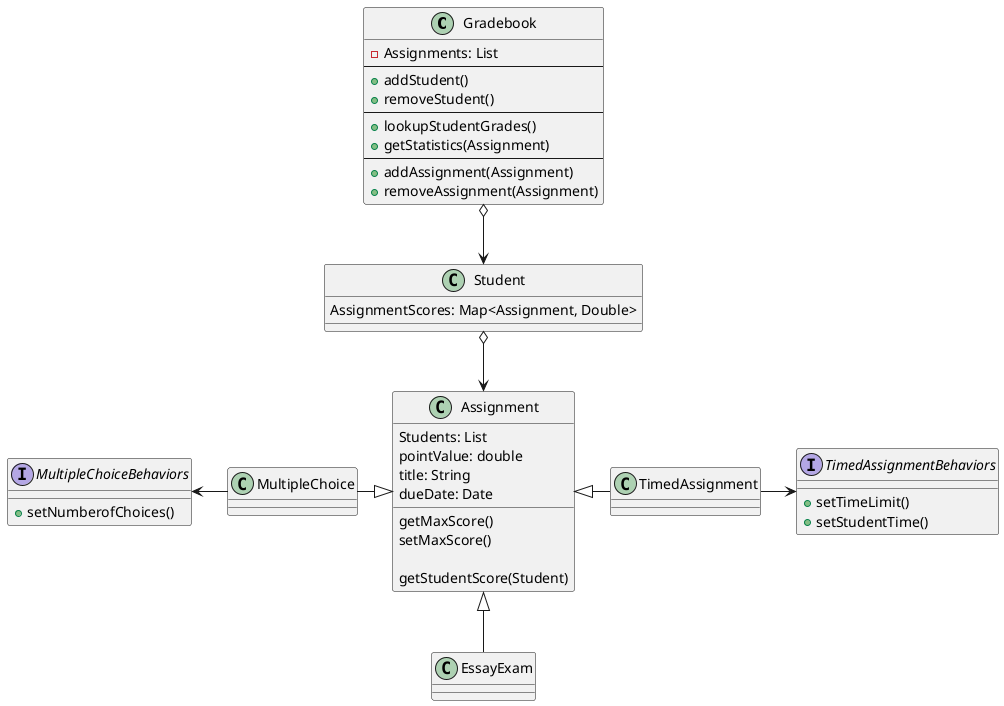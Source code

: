 @startuml

class Gradebook {
    - Assignments: List
    --
    + addStudent()
    + removeStudent()
    --
    + lookupStudentGrades()
    + getStatistics(Assignment)
    --
    + addAssignment(Assignment)
    + removeAssignment(Assignment)
}

class Assignment {
    Students: List
    pointValue: double
    title: String
    dueDate: Date

    getMaxScore()
    setMaxScore()

    getStudentScore(Student)
}

interface TimedAssignmentBehaviors {
    + setTimeLimit()
    + setStudentTime()
}


interface MultipleChoiceBehaviors {
    + setNumberofChoices()
}



class Student {
    AssignmentScores: Map<Assignment, Double>
}

Gradebook o--> Student
Student o--> Assignment
Assignment <|- TimedAssignment
MultipleChoice -|> Assignment
Assignment <|-- EssayExam
TimedAssignment -> TimedAssignmentBehaviors
MultipleChoiceBehaviors <- MultipleChoice

@enduml